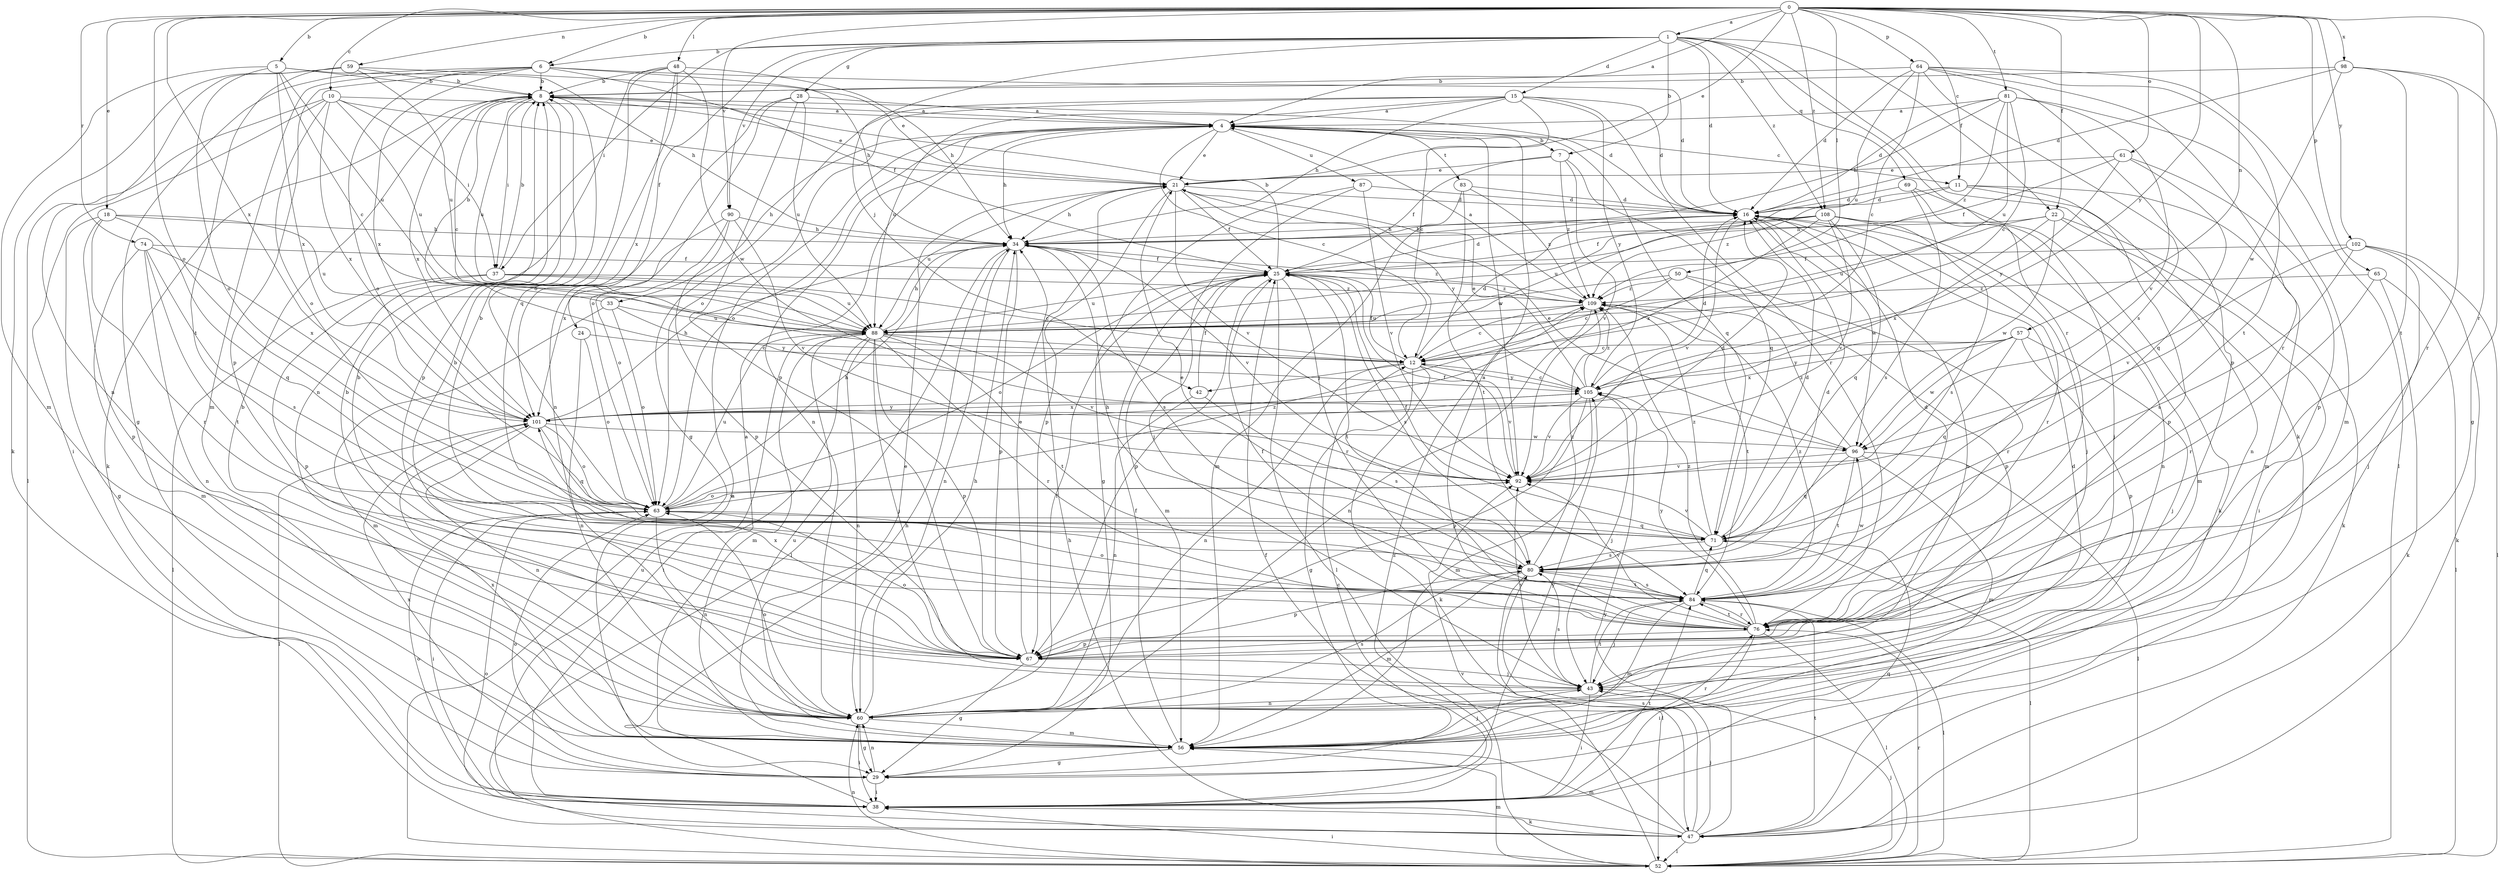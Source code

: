 strict digraph  {
0;
1;
4;
5;
6;
7;
8;
10;
11;
12;
15;
16;
18;
21;
22;
24;
25;
28;
29;
33;
34;
37;
38;
42;
43;
47;
48;
50;
52;
56;
57;
59;
60;
61;
63;
64;
65;
67;
69;
71;
74;
76;
80;
81;
83;
84;
87;
88;
90;
92;
96;
98;
101;
102;
105;
108;
109;
0 -> 1  [label=a];
0 -> 4  [label=a];
0 -> 5  [label=b];
0 -> 6  [label=b];
0 -> 10  [label=c];
0 -> 11  [label=c];
0 -> 18  [label=e];
0 -> 21  [label=e];
0 -> 22  [label=f];
0 -> 48  [label=l];
0 -> 50  [label=l];
0 -> 57  [label=n];
0 -> 59  [label=n];
0 -> 61  [label=o];
0 -> 63  [label=o];
0 -> 64  [label=p];
0 -> 65  [label=p];
0 -> 74  [label=r];
0 -> 76  [label=r];
0 -> 81  [label=t];
0 -> 90  [label=v];
0 -> 98  [label=x];
0 -> 101  [label=x];
0 -> 102  [label=y];
0 -> 105  [label=y];
0 -> 108  [label=z];
1 -> 6  [label=b];
1 -> 7  [label=b];
1 -> 15  [label=d];
1 -> 16  [label=d];
1 -> 22  [label=f];
1 -> 24  [label=f];
1 -> 28  [label=g];
1 -> 37  [label=i];
1 -> 42  [label=j];
1 -> 47  [label=k];
1 -> 69  [label=q];
1 -> 76  [label=r];
1 -> 90  [label=v];
1 -> 108  [label=z];
4 -> 7  [label=b];
4 -> 11  [label=c];
4 -> 12  [label=c];
4 -> 21  [label=e];
4 -> 33  [label=h];
4 -> 34  [label=h];
4 -> 60  [label=n];
4 -> 63  [label=o];
4 -> 71  [label=q];
4 -> 83  [label=t];
4 -> 87  [label=u];
4 -> 92  [label=v];
5 -> 8  [label=b];
5 -> 12  [label=c];
5 -> 34  [label=h];
5 -> 56  [label=m];
5 -> 63  [label=o];
5 -> 88  [label=u];
5 -> 101  [label=x];
6 -> 8  [label=b];
6 -> 16  [label=d];
6 -> 25  [label=f];
6 -> 29  [label=g];
6 -> 34  [label=h];
6 -> 56  [label=m];
6 -> 63  [label=o];
6 -> 67  [label=p];
6 -> 101  [label=x];
7 -> 21  [label=e];
7 -> 25  [label=f];
7 -> 71  [label=q];
7 -> 92  [label=v];
7 -> 109  [label=z];
8 -> 4  [label=a];
8 -> 12  [label=c];
8 -> 16  [label=d];
8 -> 21  [label=e];
8 -> 37  [label=i];
8 -> 47  [label=k];
8 -> 67  [label=p];
8 -> 88  [label=u];
8 -> 101  [label=x];
10 -> 4  [label=a];
10 -> 21  [label=e];
10 -> 37  [label=i];
10 -> 38  [label=i];
10 -> 52  [label=l];
10 -> 63  [label=o];
10 -> 88  [label=u];
10 -> 101  [label=x];
11 -> 16  [label=d];
11 -> 56  [label=m];
11 -> 60  [label=n];
11 -> 67  [label=p];
11 -> 109  [label=z];
12 -> 16  [label=d];
12 -> 25  [label=f];
12 -> 29  [label=g];
12 -> 42  [label=j];
12 -> 47  [label=k];
12 -> 60  [label=n];
12 -> 92  [label=v];
12 -> 105  [label=y];
15 -> 4  [label=a];
15 -> 12  [label=c];
15 -> 16  [label=d];
15 -> 29  [label=g];
15 -> 34  [label=h];
15 -> 63  [label=o];
15 -> 76  [label=r];
15 -> 88  [label=u];
15 -> 105  [label=y];
16 -> 34  [label=h];
16 -> 43  [label=j];
16 -> 60  [label=n];
16 -> 76  [label=r];
16 -> 92  [label=v];
16 -> 96  [label=w];
18 -> 29  [label=g];
18 -> 34  [label=h];
18 -> 67  [label=p];
18 -> 71  [label=q];
18 -> 76  [label=r];
18 -> 88  [label=u];
21 -> 16  [label=d];
21 -> 25  [label=f];
21 -> 34  [label=h];
21 -> 67  [label=p];
21 -> 88  [label=u];
21 -> 92  [label=v];
21 -> 105  [label=y];
22 -> 34  [label=h];
22 -> 38  [label=i];
22 -> 47  [label=k];
22 -> 88  [label=u];
22 -> 96  [label=w];
22 -> 101  [label=x];
24 -> 12  [label=c];
24 -> 60  [label=n];
24 -> 63  [label=o];
25 -> 8  [label=b];
25 -> 16  [label=d];
25 -> 52  [label=l];
25 -> 56  [label=m];
25 -> 63  [label=o];
25 -> 67  [label=p];
25 -> 76  [label=r];
25 -> 80  [label=s];
25 -> 84  [label=t];
25 -> 88  [label=u];
25 -> 109  [label=z];
28 -> 4  [label=a];
28 -> 60  [label=n];
28 -> 63  [label=o];
28 -> 67  [label=p];
28 -> 88  [label=u];
29 -> 38  [label=i];
29 -> 60  [label=n];
29 -> 63  [label=o];
29 -> 101  [label=x];
29 -> 105  [label=y];
33 -> 8  [label=b];
33 -> 56  [label=m];
33 -> 63  [label=o];
33 -> 88  [label=u];
33 -> 105  [label=y];
34 -> 25  [label=f];
34 -> 52  [label=l];
34 -> 60  [label=n];
34 -> 67  [label=p];
34 -> 80  [label=s];
34 -> 92  [label=v];
34 -> 109  [label=z];
37 -> 8  [label=b];
37 -> 12  [label=c];
37 -> 52  [label=l];
37 -> 67  [label=p];
37 -> 88  [label=u];
37 -> 109  [label=z];
38 -> 12  [label=c];
38 -> 34  [label=h];
38 -> 47  [label=k];
38 -> 63  [label=o];
38 -> 71  [label=q];
38 -> 84  [label=t];
38 -> 88  [label=u];
38 -> 109  [label=z];
42 -> 25  [label=f];
42 -> 60  [label=n];
42 -> 80  [label=s];
43 -> 8  [label=b];
43 -> 38  [label=i];
43 -> 60  [label=n];
43 -> 80  [label=s];
43 -> 84  [label=t];
43 -> 92  [label=v];
47 -> 25  [label=f];
47 -> 34  [label=h];
47 -> 43  [label=j];
47 -> 52  [label=l];
47 -> 56  [label=m];
47 -> 63  [label=o];
47 -> 80  [label=s];
47 -> 84  [label=t];
47 -> 105  [label=y];
48 -> 8  [label=b];
48 -> 34  [label=h];
48 -> 60  [label=n];
48 -> 63  [label=o];
48 -> 71  [label=q];
48 -> 96  [label=w];
48 -> 101  [label=x];
50 -> 12  [label=c];
50 -> 67  [label=p];
50 -> 76  [label=r];
50 -> 88  [label=u];
50 -> 109  [label=z];
52 -> 4  [label=a];
52 -> 38  [label=i];
52 -> 43  [label=j];
52 -> 56  [label=m];
52 -> 60  [label=n];
52 -> 76  [label=r];
52 -> 92  [label=v];
56 -> 4  [label=a];
56 -> 21  [label=e];
56 -> 25  [label=f];
56 -> 29  [label=g];
56 -> 43  [label=j];
56 -> 76  [label=r];
56 -> 88  [label=u];
56 -> 101  [label=x];
57 -> 12  [label=c];
57 -> 43  [label=j];
57 -> 67  [label=p];
57 -> 71  [label=q];
57 -> 96  [label=w];
57 -> 101  [label=x];
57 -> 105  [label=y];
59 -> 8  [label=b];
59 -> 21  [label=e];
59 -> 47  [label=k];
59 -> 60  [label=n];
59 -> 84  [label=t];
59 -> 88  [label=u];
60 -> 8  [label=b];
60 -> 16  [label=d];
60 -> 25  [label=f];
60 -> 29  [label=g];
60 -> 34  [label=h];
60 -> 38  [label=i];
60 -> 56  [label=m];
60 -> 63  [label=o];
60 -> 80  [label=s];
61 -> 21  [label=e];
61 -> 25  [label=f];
61 -> 67  [label=p];
61 -> 71  [label=q];
61 -> 105  [label=y];
63 -> 34  [label=h];
63 -> 38  [label=i];
63 -> 60  [label=n];
63 -> 71  [label=q];
63 -> 88  [label=u];
63 -> 92  [label=v];
63 -> 109  [label=z];
64 -> 8  [label=b];
64 -> 12  [label=c];
64 -> 16  [label=d];
64 -> 52  [label=l];
64 -> 67  [label=p];
64 -> 76  [label=r];
64 -> 80  [label=s];
64 -> 84  [label=t];
64 -> 88  [label=u];
65 -> 47  [label=k];
65 -> 52  [label=l];
65 -> 76  [label=r];
65 -> 109  [label=z];
67 -> 8  [label=b];
67 -> 21  [label=e];
67 -> 29  [label=g];
67 -> 43  [label=j];
67 -> 63  [label=o];
67 -> 101  [label=x];
69 -> 16  [label=d];
69 -> 43  [label=j];
69 -> 47  [label=k];
69 -> 80  [label=s];
71 -> 8  [label=b];
71 -> 16  [label=d];
71 -> 25  [label=f];
71 -> 52  [label=l];
71 -> 80  [label=s];
71 -> 92  [label=v];
71 -> 109  [label=z];
74 -> 25  [label=f];
74 -> 56  [label=m];
74 -> 60  [label=n];
74 -> 80  [label=s];
74 -> 84  [label=t];
74 -> 101  [label=x];
76 -> 4  [label=a];
76 -> 8  [label=b];
76 -> 25  [label=f];
76 -> 38  [label=i];
76 -> 52  [label=l];
76 -> 67  [label=p];
76 -> 84  [label=t];
76 -> 92  [label=v];
76 -> 105  [label=y];
76 -> 109  [label=z];
80 -> 16  [label=d];
80 -> 21  [label=e];
80 -> 34  [label=h];
80 -> 52  [label=l];
80 -> 56  [label=m];
80 -> 67  [label=p];
80 -> 84  [label=t];
80 -> 109  [label=z];
81 -> 4  [label=a];
81 -> 12  [label=c];
81 -> 16  [label=d];
81 -> 34  [label=h];
81 -> 56  [label=m];
81 -> 88  [label=u];
81 -> 92  [label=v];
81 -> 109  [label=z];
83 -> 16  [label=d];
83 -> 56  [label=m];
83 -> 84  [label=t];
83 -> 109  [label=z];
84 -> 16  [label=d];
84 -> 43  [label=j];
84 -> 52  [label=l];
84 -> 56  [label=m];
84 -> 63  [label=o];
84 -> 71  [label=q];
84 -> 76  [label=r];
84 -> 80  [label=s];
84 -> 96  [label=w];
84 -> 109  [label=z];
87 -> 16  [label=d];
87 -> 29  [label=g];
87 -> 43  [label=j];
87 -> 92  [label=v];
88 -> 12  [label=c];
88 -> 34  [label=h];
88 -> 38  [label=i];
88 -> 43  [label=j];
88 -> 56  [label=m];
88 -> 60  [label=n];
88 -> 67  [label=p];
88 -> 76  [label=r];
88 -> 84  [label=t];
88 -> 92  [label=v];
90 -> 34  [label=h];
90 -> 63  [label=o];
90 -> 67  [label=p];
90 -> 92  [label=v];
90 -> 101  [label=x];
92 -> 16  [label=d];
92 -> 25  [label=f];
92 -> 63  [label=o];
96 -> 21  [label=e];
96 -> 52  [label=l];
96 -> 56  [label=m];
96 -> 71  [label=q];
96 -> 84  [label=t];
96 -> 92  [label=v];
96 -> 109  [label=z];
98 -> 8  [label=b];
98 -> 16  [label=d];
98 -> 29  [label=g];
98 -> 76  [label=r];
98 -> 84  [label=t];
98 -> 96  [label=w];
101 -> 34  [label=h];
101 -> 52  [label=l];
101 -> 60  [label=n];
101 -> 63  [label=o];
101 -> 71  [label=q];
101 -> 96  [label=w];
101 -> 105  [label=y];
102 -> 25  [label=f];
102 -> 43  [label=j];
102 -> 47  [label=k];
102 -> 52  [label=l];
102 -> 80  [label=s];
102 -> 92  [label=v];
105 -> 12  [label=c];
105 -> 16  [label=d];
105 -> 21  [label=e];
105 -> 43  [label=j];
105 -> 56  [label=m];
105 -> 67  [label=p];
105 -> 92  [label=v];
105 -> 101  [label=x];
105 -> 109  [label=z];
108 -> 25  [label=f];
108 -> 34  [label=h];
108 -> 56  [label=m];
108 -> 60  [label=n];
108 -> 71  [label=q];
108 -> 80  [label=s];
108 -> 88  [label=u];
108 -> 92  [label=v];
108 -> 101  [label=x];
109 -> 4  [label=a];
109 -> 12  [label=c];
109 -> 60  [label=n];
109 -> 84  [label=t];
109 -> 88  [label=u];
}
